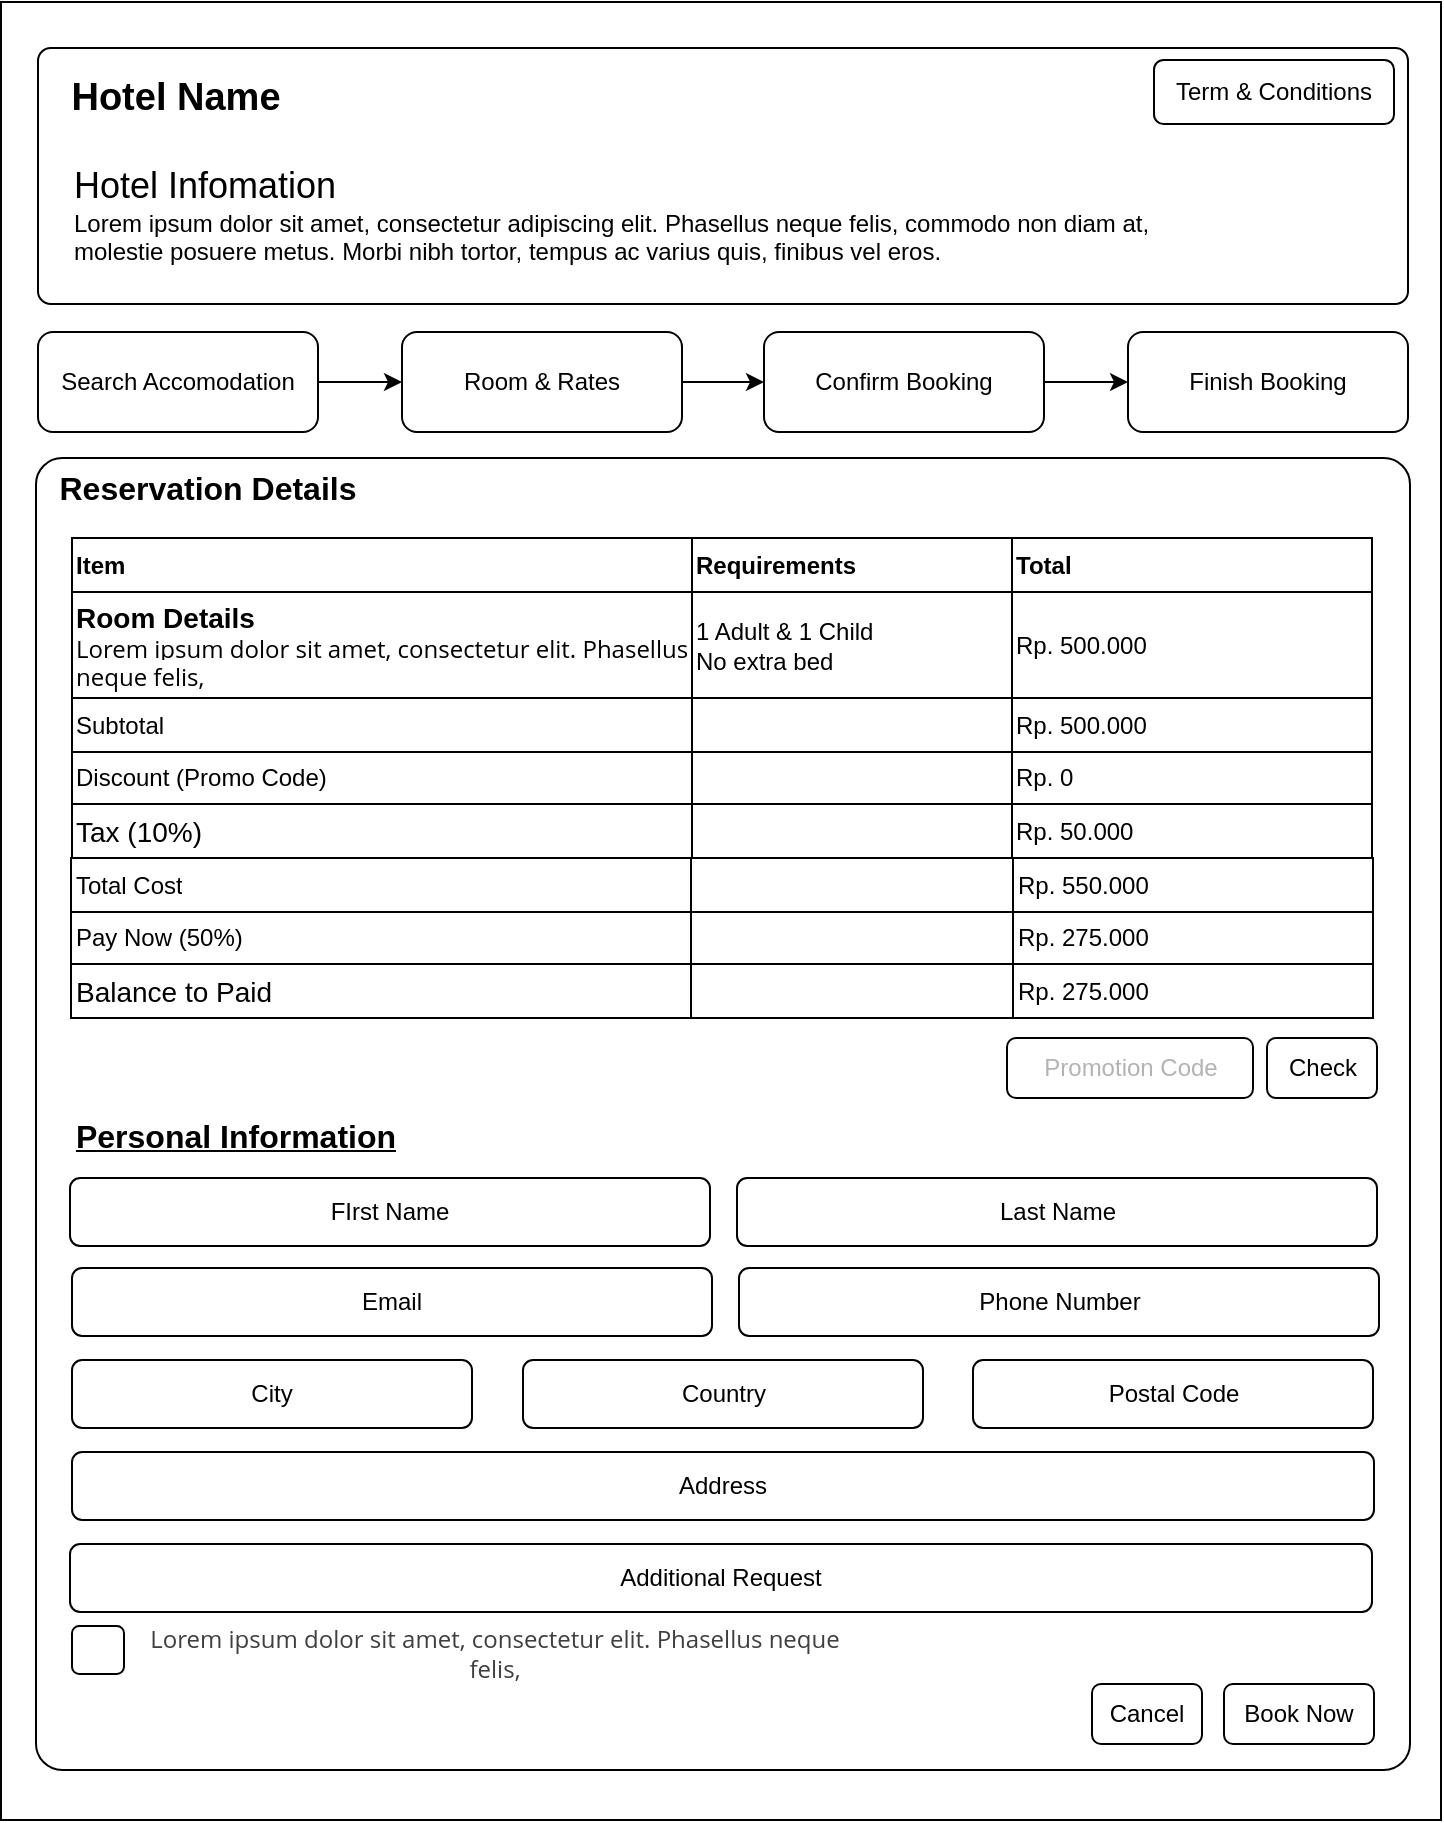 <mxfile>
    <diagram id="ApOMjG1BJRac4_JB4Noo" name="Page-1">
        <mxGraphModel dx="1039" dy="543" grid="0" gridSize="10" guides="1" tooltips="1" connect="1" arrows="1" fold="1" page="1" pageScale="1" pageWidth="850" pageHeight="1100" math="0" shadow="0">
            <root>
                <mxCell id="0"/>
                <mxCell id="1" parent="0"/>
                <mxCell id="2" value="" style="rounded=0;whiteSpace=wrap;html=1;" vertex="1" parent="1">
                    <mxGeometry x="64.5" y="32" width="720" height="909" as="geometry"/>
                </mxCell>
                <mxCell id="3" value="" style="rounded=1;whiteSpace=wrap;html=1;arcSize=5;" vertex="1" parent="1">
                    <mxGeometry x="83" y="55" width="685" height="128" as="geometry"/>
                </mxCell>
                <mxCell id="4" value="&lt;b&gt;&lt;font style=&quot;font-size: 19px;&quot;&gt;Hotel Name&lt;/font&gt;&lt;/b&gt;" style="text;html=1;align=center;verticalAlign=middle;whiteSpace=wrap;rounded=0;" vertex="1" parent="1">
                    <mxGeometry x="83" y="55" width="138" height="50" as="geometry"/>
                </mxCell>
                <mxCell id="5" value="Term &amp;amp; Conditions" style="rounded=1;whiteSpace=wrap;html=1;" vertex="1" parent="1">
                    <mxGeometry x="641" y="61" width="120" height="32" as="geometry"/>
                </mxCell>
                <mxCell id="6" value="&lt;font style=&quot;font-size: 18px;&quot;&gt;Hotel Infomation&lt;/font&gt;&lt;div&gt;Lorem ipsum dolor sit amet, consectetur adipiscing elit. Phasellus neque felis, commodo non diam at,&amp;nbsp;&lt;/div&gt;&lt;div&gt;molestie posuere metus. Morbi nibh tortor, tempus ac varius quis, finibus vel eros.&lt;/div&gt;" style="text;html=1;align=left;verticalAlign=middle;resizable=0;points=[];autosize=1;strokeColor=none;fillColor=none;" vertex="1" parent="1">
                    <mxGeometry x="99" y="108" width="559" height="62" as="geometry"/>
                </mxCell>
                <mxCell id="7" style="edgeStyle=none;html=1;entryX=0;entryY=0.5;entryDx=0;entryDy=0;" edge="1" parent="1" source="8" target="10">
                    <mxGeometry relative="1" as="geometry"/>
                </mxCell>
                <mxCell id="8" value="Search Accomodation" style="rounded=1;whiteSpace=wrap;html=1;" vertex="1" parent="1">
                    <mxGeometry x="83" y="197" width="140" height="50" as="geometry"/>
                </mxCell>
                <mxCell id="9" style="edgeStyle=none;html=1;entryX=0;entryY=0.5;entryDx=0;entryDy=0;" edge="1" parent="1" source="10" target="12">
                    <mxGeometry relative="1" as="geometry"/>
                </mxCell>
                <mxCell id="10" value="Room &amp;amp; Rates" style="rounded=1;whiteSpace=wrap;html=1;" vertex="1" parent="1">
                    <mxGeometry x="265" y="197" width="140" height="50" as="geometry"/>
                </mxCell>
                <mxCell id="11" style="edgeStyle=none;html=1;entryX=0;entryY=0.5;entryDx=0;entryDy=0;" edge="1" parent="1" source="12" target="13">
                    <mxGeometry relative="1" as="geometry"/>
                </mxCell>
                <mxCell id="12" value="Confirm Booking" style="rounded=1;whiteSpace=wrap;html=1;" vertex="1" parent="1">
                    <mxGeometry x="446" y="197" width="140" height="50" as="geometry"/>
                </mxCell>
                <mxCell id="13" value="Finish Booking" style="rounded=1;whiteSpace=wrap;html=1;" vertex="1" parent="1">
                    <mxGeometry x="628" y="197" width="140" height="50" as="geometry"/>
                </mxCell>
                <mxCell id="14" value="" style="rounded=1;whiteSpace=wrap;html=1;arcSize=2;" vertex="1" parent="1">
                    <mxGeometry x="82" y="260" width="687" height="656" as="geometry"/>
                </mxCell>
                <mxCell id="15" value="&lt;b&gt;&lt;font style=&quot;font-size: 16px;&quot;&gt;Reservation Details&lt;/font&gt;&lt;/b&gt;" style="text;html=1;align=center;verticalAlign=middle;whiteSpace=wrap;rounded=0;" vertex="1" parent="1">
                    <mxGeometry x="83" y="260" width="170" height="30" as="geometry"/>
                </mxCell>
                <mxCell id="17" value="" style="shape=table;startSize=0;container=1;collapsible=0;childLayout=tableLayout;fontSize=16;columnLines=1;fixedRows=0;comic=0;shadow=0;swimlaneLine=1;" vertex="1" parent="1">
                    <mxGeometry x="100" y="300" width="650" height="80" as="geometry"/>
                </mxCell>
                <mxCell id="18" value="" style="shape=tableRow;horizontal=0;startSize=0;swimlaneHead=0;swimlaneBody=0;strokeColor=inherit;top=0;left=0;bottom=0;right=0;collapsible=0;dropTarget=0;fillColor=none;points=[[0,0.5],[1,0.5]];portConstraint=eastwest;fontSize=16;" vertex="1" parent="17">
                    <mxGeometry width="650" height="27" as="geometry"/>
                </mxCell>
                <mxCell id="19" value="&lt;font&gt;&lt;b&gt;Item&lt;/b&gt;&lt;/font&gt;" style="shape=partialRectangle;html=1;whiteSpace=wrap;connectable=0;strokeColor=inherit;overflow=hidden;fillColor=none;top=0;left=0;bottom=0;right=0;pointerEvents=1;fontSize=12;align=left;" vertex="1" parent="18">
                    <mxGeometry width="310" height="27" as="geometry">
                        <mxRectangle width="310" height="27" as="alternateBounds"/>
                    </mxGeometry>
                </mxCell>
                <mxCell id="20" value="&lt;b&gt;Requirements&lt;/b&gt;" style="shape=partialRectangle;html=1;whiteSpace=wrap;connectable=0;strokeColor=inherit;overflow=hidden;fillColor=none;top=0;left=0;bottom=0;right=0;pointerEvents=1;fontSize=12;align=left;" vertex="1" parent="18">
                    <mxGeometry x="310" width="160" height="27" as="geometry">
                        <mxRectangle width="160" height="27" as="alternateBounds"/>
                    </mxGeometry>
                </mxCell>
                <mxCell id="21" value="&lt;b&gt;Total&lt;/b&gt;" style="shape=partialRectangle;html=1;whiteSpace=wrap;connectable=0;strokeColor=inherit;overflow=hidden;fillColor=none;top=0;left=0;bottom=0;right=0;pointerEvents=1;fontSize=12;align=left;" vertex="1" parent="18">
                    <mxGeometry x="470" width="180" height="27" as="geometry">
                        <mxRectangle width="180" height="27" as="alternateBounds"/>
                    </mxGeometry>
                </mxCell>
                <mxCell id="22" value="" style="shape=tableRow;horizontal=0;startSize=0;swimlaneHead=0;swimlaneBody=0;strokeColor=inherit;top=0;left=0;bottom=0;right=0;collapsible=0;dropTarget=0;fillColor=none;points=[[0,0.5],[1,0.5]];portConstraint=eastwest;fontSize=16;" vertex="1" parent="17">
                    <mxGeometry y="27" width="650" height="26" as="geometry"/>
                </mxCell>
                <mxCell id="23" value="" style="shape=partialRectangle;html=1;whiteSpace=wrap;connectable=0;strokeColor=inherit;overflow=hidden;fillColor=none;top=0;left=0;bottom=0;right=0;pointerEvents=1;fontSize=12;align=left;" vertex="1" parent="22">
                    <mxGeometry width="310" height="26" as="geometry">
                        <mxRectangle width="310" height="26" as="alternateBounds"/>
                    </mxGeometry>
                </mxCell>
                <mxCell id="24" value="" style="shape=partialRectangle;html=1;whiteSpace=wrap;connectable=0;strokeColor=inherit;overflow=hidden;fillColor=none;top=0;left=0;bottom=0;right=0;pointerEvents=1;fontSize=12;align=left;" vertex="1" parent="22">
                    <mxGeometry x="310" width="160" height="26" as="geometry">
                        <mxRectangle width="160" height="26" as="alternateBounds"/>
                    </mxGeometry>
                </mxCell>
                <mxCell id="25" value="Rp. 500.000" style="shape=partialRectangle;html=1;whiteSpace=wrap;connectable=0;strokeColor=inherit;overflow=hidden;fillColor=none;top=0;left=0;bottom=0;right=0;pointerEvents=1;fontSize=12;align=right;" vertex="1" parent="22">
                    <mxGeometry x="470" width="180" height="26" as="geometry">
                        <mxRectangle width="180" height="26" as="alternateBounds"/>
                    </mxGeometry>
                </mxCell>
                <mxCell id="26" value="" style="shape=tableRow;horizontal=0;startSize=0;swimlaneHead=0;swimlaneBody=0;strokeColor=inherit;top=0;left=0;bottom=0;right=0;collapsible=0;dropTarget=0;fillColor=none;points=[[0,0.5],[1,0.5]];portConstraint=eastwest;fontSize=16;" vertex="1" parent="17">
                    <mxGeometry y="53" width="650" height="27" as="geometry"/>
                </mxCell>
                <mxCell id="27" value="" style="shape=partialRectangle;html=1;whiteSpace=wrap;connectable=0;strokeColor=inherit;overflow=hidden;fillColor=none;top=0;left=0;bottom=0;right=0;pointerEvents=1;fontSize=12;align=left;" vertex="1" parent="26">
                    <mxGeometry width="310" height="27" as="geometry">
                        <mxRectangle width="310" height="27" as="alternateBounds"/>
                    </mxGeometry>
                </mxCell>
                <mxCell id="28" value="" style="shape=partialRectangle;html=1;whiteSpace=wrap;connectable=0;strokeColor=inherit;overflow=hidden;fillColor=none;top=0;left=0;bottom=0;right=0;pointerEvents=1;fontSize=12;" vertex="1" parent="26">
                    <mxGeometry x="310" width="160" height="27" as="geometry">
                        <mxRectangle width="160" height="27" as="alternateBounds"/>
                    </mxGeometry>
                </mxCell>
                <mxCell id="29" value="Rp. 500.000" style="shape=partialRectangle;html=1;whiteSpace=wrap;connectable=0;strokeColor=inherit;overflow=hidden;fillColor=none;top=0;left=0;bottom=0;right=0;pointerEvents=1;fontSize=12;align=right;" vertex="1" parent="26">
                    <mxGeometry x="470" width="180" height="27" as="geometry">
                        <mxRectangle width="180" height="27" as="alternateBounds"/>
                    </mxGeometry>
                </mxCell>
                <mxCell id="30" value="Check" style="rounded=1;whiteSpace=wrap;html=1;" vertex="1" parent="1">
                    <mxGeometry x="697.5" y="550" width="55" height="30" as="geometry"/>
                </mxCell>
                <mxCell id="31" value="&lt;font style=&quot;color: rgb(179, 179, 179);&quot;&gt;Promotion Code&lt;/font&gt;" style="rounded=1;whiteSpace=wrap;html=1;" vertex="1" parent="1">
                    <mxGeometry x="567.5" y="550" width="123" height="30" as="geometry"/>
                </mxCell>
                <mxCell id="32" value="" style="shape=table;startSize=0;container=1;collapsible=0;childLayout=tableLayout;fontSize=16;columnLines=1;fixedRows=0;comic=0;shadow=0;swimlaneLine=1;fontStyle=0;align=left;" vertex="1" parent="1">
                    <mxGeometry x="100" y="380" width="650" height="80" as="geometry"/>
                </mxCell>
                <mxCell id="33" value="" style="shape=tableRow;horizontal=0;startSize=0;swimlaneHead=0;swimlaneBody=0;strokeColor=inherit;top=0;left=0;bottom=0;right=0;collapsible=0;dropTarget=0;fillColor=none;points=[[0,0.5],[1,0.5]];portConstraint=eastwest;fontSize=16;fontStyle=0" vertex="1" parent="32">
                    <mxGeometry width="650" height="27" as="geometry"/>
                </mxCell>
                <mxCell id="34" value="&lt;font&gt;&lt;span&gt;Subtotal&lt;/span&gt;&lt;/font&gt;" style="shape=partialRectangle;html=1;whiteSpace=wrap;connectable=0;strokeColor=inherit;overflow=hidden;fillColor=none;top=0;left=0;bottom=0;right=0;pointerEvents=1;fontSize=12;align=left;fontStyle=0" vertex="1" parent="33">
                    <mxGeometry width="310" height="27" as="geometry">
                        <mxRectangle width="310" height="27" as="alternateBounds"/>
                    </mxGeometry>
                </mxCell>
                <mxCell id="35" value="" style="shape=partialRectangle;html=1;whiteSpace=wrap;connectable=0;strokeColor=inherit;overflow=hidden;fillColor=none;top=0;left=0;bottom=0;right=0;pointerEvents=1;fontSize=12;fontStyle=0" vertex="1" parent="33">
                    <mxGeometry x="310" width="160" height="27" as="geometry">
                        <mxRectangle width="160" height="27" as="alternateBounds"/>
                    </mxGeometry>
                </mxCell>
                <mxCell id="36" value="&lt;span&gt;Rp. 500.000&lt;/span&gt;" style="shape=partialRectangle;html=1;whiteSpace=wrap;connectable=0;strokeColor=inherit;overflow=hidden;fillColor=none;top=0;left=0;bottom=0;right=0;pointerEvents=1;fontSize=12;fontStyle=0;align=left;" vertex="1" parent="33">
                    <mxGeometry x="470" width="180" height="27" as="geometry">
                        <mxRectangle width="180" height="27" as="alternateBounds"/>
                    </mxGeometry>
                </mxCell>
                <mxCell id="37" value="" style="shape=tableRow;horizontal=0;startSize=0;swimlaneHead=0;swimlaneBody=0;strokeColor=inherit;top=0;left=0;bottom=0;right=0;collapsible=0;dropTarget=0;fillColor=none;points=[[0,0.5],[1,0.5]];portConstraint=eastwest;fontSize=16;fontStyle=0" vertex="1" parent="32">
                    <mxGeometry y="27" width="650" height="26" as="geometry"/>
                </mxCell>
                <mxCell id="38" value="Discount (Promo Code)" style="shape=partialRectangle;html=1;whiteSpace=wrap;connectable=0;strokeColor=inherit;overflow=hidden;fillColor=none;top=0;left=0;bottom=0;right=0;pointerEvents=1;fontSize=12;align=left;fontStyle=0" vertex="1" parent="37">
                    <mxGeometry width="310" height="26" as="geometry">
                        <mxRectangle width="310" height="26" as="alternateBounds"/>
                    </mxGeometry>
                </mxCell>
                <mxCell id="39" value="" style="shape=partialRectangle;html=1;whiteSpace=wrap;connectable=0;strokeColor=inherit;overflow=hidden;fillColor=none;top=0;left=0;bottom=0;right=0;pointerEvents=1;fontSize=12;align=left;fontStyle=0" vertex="1" parent="37">
                    <mxGeometry x="310" width="160" height="26" as="geometry">
                        <mxRectangle width="160" height="26" as="alternateBounds"/>
                    </mxGeometry>
                </mxCell>
                <mxCell id="40" value="Rp. 0" style="shape=partialRectangle;html=1;whiteSpace=wrap;connectable=0;strokeColor=inherit;overflow=hidden;fillColor=none;top=0;left=0;bottom=0;right=0;pointerEvents=1;fontSize=12;align=left;fontStyle=0" vertex="1" parent="37">
                    <mxGeometry x="470" width="180" height="26" as="geometry">
                        <mxRectangle width="180" height="26" as="alternateBounds"/>
                    </mxGeometry>
                </mxCell>
                <mxCell id="41" value="" style="shape=tableRow;horizontal=0;startSize=0;swimlaneHead=0;swimlaneBody=0;strokeColor=inherit;top=0;left=0;bottom=0;right=0;collapsible=0;dropTarget=0;fillColor=none;points=[[0,0.5],[1,0.5]];portConstraint=eastwest;fontSize=16;fontStyle=0" vertex="1" parent="32">
                    <mxGeometry y="53" width="650" height="27" as="geometry"/>
                </mxCell>
                <mxCell id="42" value="&lt;span&gt;&lt;font style=&quot;font-size: 14px;&quot;&gt;Tax (10%)&lt;/font&gt;&lt;/span&gt;" style="shape=partialRectangle;html=1;whiteSpace=wrap;connectable=0;strokeColor=inherit;overflow=hidden;fillColor=none;top=0;left=0;bottom=0;right=0;pointerEvents=1;fontSize=12;align=left;fontStyle=0" vertex="1" parent="41">
                    <mxGeometry width="310" height="27" as="geometry">
                        <mxRectangle width="310" height="27" as="alternateBounds"/>
                    </mxGeometry>
                </mxCell>
                <mxCell id="43" value="" style="shape=partialRectangle;html=1;whiteSpace=wrap;connectable=0;strokeColor=inherit;overflow=hidden;fillColor=none;top=0;left=0;bottom=0;right=0;pointerEvents=1;fontSize=12;fontStyle=0" vertex="1" parent="41">
                    <mxGeometry x="310" width="160" height="27" as="geometry">
                        <mxRectangle width="160" height="27" as="alternateBounds"/>
                    </mxGeometry>
                </mxCell>
                <mxCell id="44" value="Rp. 50.000" style="shape=partialRectangle;html=1;whiteSpace=wrap;connectable=0;strokeColor=inherit;overflow=hidden;fillColor=none;top=0;left=0;bottom=0;right=0;pointerEvents=1;fontSize=12;align=left;fontStyle=0" vertex="1" parent="41">
                    <mxGeometry x="470" width="180" height="27" as="geometry">
                        <mxRectangle width="180" height="27" as="alternateBounds"/>
                    </mxGeometry>
                </mxCell>
                <mxCell id="45" value="" style="shape=table;startSize=0;container=1;collapsible=0;childLayout=tableLayout;fontSize=16;columnLines=1;fixedRows=0;comic=0;shadow=0;swimlaneLine=1;fontStyle=0" vertex="1" parent="1">
                    <mxGeometry x="99.5" y="460" width="651" height="80" as="geometry"/>
                </mxCell>
                <mxCell id="46" value="" style="shape=tableRow;horizontal=0;startSize=0;swimlaneHead=0;swimlaneBody=0;strokeColor=inherit;top=0;left=0;bottom=0;right=0;collapsible=0;dropTarget=0;fillColor=none;points=[[0,0.5],[1,0.5]];portConstraint=eastwest;fontSize=16;fontStyle=0" vertex="1" parent="45">
                    <mxGeometry width="651" height="27" as="geometry"/>
                </mxCell>
                <mxCell id="47" value="&lt;font&gt;&lt;span&gt;Total Cost&lt;/span&gt;&lt;/font&gt;" style="shape=partialRectangle;html=1;whiteSpace=wrap;connectable=0;strokeColor=inherit;overflow=hidden;fillColor=none;top=0;left=0;bottom=0;right=0;pointerEvents=1;fontSize=12;align=left;fontStyle=0" vertex="1" parent="46">
                    <mxGeometry width="310" height="27" as="geometry">
                        <mxRectangle width="310" height="27" as="alternateBounds"/>
                    </mxGeometry>
                </mxCell>
                <mxCell id="48" value="" style="shape=partialRectangle;html=1;whiteSpace=wrap;connectable=0;strokeColor=inherit;overflow=hidden;fillColor=none;top=0;left=0;bottom=0;right=0;pointerEvents=1;fontSize=12;fontStyle=0" vertex="1" parent="46">
                    <mxGeometry x="310" width="161" height="27" as="geometry">
                        <mxRectangle width="161" height="27" as="alternateBounds"/>
                    </mxGeometry>
                </mxCell>
                <mxCell id="49" value="&lt;span&gt;Rp. 550.000&lt;/span&gt;" style="shape=partialRectangle;html=1;whiteSpace=wrap;connectable=0;strokeColor=inherit;overflow=hidden;fillColor=none;top=0;left=0;bottom=0;right=0;pointerEvents=1;fontSize=12;fontStyle=0;align=left;" vertex="1" parent="46">
                    <mxGeometry x="471" width="180" height="27" as="geometry">
                        <mxRectangle width="180" height="27" as="alternateBounds"/>
                    </mxGeometry>
                </mxCell>
                <mxCell id="50" value="" style="shape=tableRow;horizontal=0;startSize=0;swimlaneHead=0;swimlaneBody=0;strokeColor=inherit;top=0;left=0;bottom=0;right=0;collapsible=0;dropTarget=0;fillColor=none;points=[[0,0.5],[1,0.5]];portConstraint=eastwest;fontSize=16;fontStyle=0" vertex="1" parent="45">
                    <mxGeometry y="27" width="651" height="26" as="geometry"/>
                </mxCell>
                <mxCell id="51" value="Pay Now (50%)" style="shape=partialRectangle;html=1;whiteSpace=wrap;connectable=0;strokeColor=inherit;overflow=hidden;fillColor=none;top=0;left=0;bottom=0;right=0;pointerEvents=1;fontSize=12;align=left;fontStyle=0" vertex="1" parent="50">
                    <mxGeometry width="310" height="26" as="geometry">
                        <mxRectangle width="310" height="26" as="alternateBounds"/>
                    </mxGeometry>
                </mxCell>
                <mxCell id="52" value="" style="shape=partialRectangle;html=1;whiteSpace=wrap;connectable=0;strokeColor=inherit;overflow=hidden;fillColor=none;top=0;left=0;bottom=0;right=0;pointerEvents=1;fontSize=12;align=left;fontStyle=0" vertex="1" parent="50">
                    <mxGeometry x="310" width="161" height="26" as="geometry">
                        <mxRectangle width="161" height="26" as="alternateBounds"/>
                    </mxGeometry>
                </mxCell>
                <mxCell id="53" value="Rp. 275.000" style="shape=partialRectangle;html=1;whiteSpace=wrap;connectable=0;strokeColor=inherit;overflow=hidden;fillColor=none;top=0;left=0;bottom=0;right=0;pointerEvents=1;fontSize=12;align=left;fontStyle=0" vertex="1" parent="50">
                    <mxGeometry x="471" width="180" height="26" as="geometry">
                        <mxRectangle width="180" height="26" as="alternateBounds"/>
                    </mxGeometry>
                </mxCell>
                <mxCell id="54" value="" style="shape=tableRow;horizontal=0;startSize=0;swimlaneHead=0;swimlaneBody=0;strokeColor=inherit;top=0;left=0;bottom=0;right=0;collapsible=0;dropTarget=0;fillColor=none;points=[[0,0.5],[1,0.5]];portConstraint=eastwest;fontSize=16;fontStyle=0" vertex="1" parent="45">
                    <mxGeometry y="53" width="651" height="27" as="geometry"/>
                </mxCell>
                <mxCell id="55" value="&lt;span&gt;&lt;font style=&quot;font-size: 14px;&quot;&gt;Balance to Paid&lt;/font&gt;&lt;/span&gt;" style="shape=partialRectangle;html=1;whiteSpace=wrap;connectable=0;strokeColor=inherit;overflow=hidden;fillColor=none;top=0;left=0;bottom=0;right=0;pointerEvents=1;fontSize=12;align=left;fontStyle=0" vertex="1" parent="54">
                    <mxGeometry width="310" height="27" as="geometry">
                        <mxRectangle width="310" height="27" as="alternateBounds"/>
                    </mxGeometry>
                </mxCell>
                <mxCell id="56" value="" style="shape=partialRectangle;html=1;whiteSpace=wrap;connectable=0;strokeColor=inherit;overflow=hidden;fillColor=none;top=0;left=0;bottom=0;right=0;pointerEvents=1;fontSize=12;fontStyle=0" vertex="1" parent="54">
                    <mxGeometry x="310" width="161" height="27" as="geometry">
                        <mxRectangle width="161" height="27" as="alternateBounds"/>
                    </mxGeometry>
                </mxCell>
                <mxCell id="57" value="Rp. 275.000" style="shape=partialRectangle;html=1;whiteSpace=wrap;connectable=0;strokeColor=inherit;overflow=hidden;fillColor=none;top=0;left=0;bottom=0;right=0;pointerEvents=1;fontSize=12;align=left;fontStyle=0" vertex="1" parent="54">
                    <mxGeometry x="471" width="180" height="27" as="geometry">
                        <mxRectangle width="180" height="27" as="alternateBounds"/>
                    </mxGeometry>
                </mxCell>
                <mxCell id="58" value="&lt;font style=&quot;font-size: 14px;&quot;&gt;&lt;b&gt;Room Details&lt;/b&gt;&lt;/font&gt;&lt;div&gt;&lt;span style=&quot;color: rgb(0, 0, 0); font-family: &amp;quot;Open Sans&amp;quot;, Arial, sans-serif; text-align: justify; background-color: rgb(255, 255, 255);&quot;&gt;&lt;font&gt;Lorem ipsum dolor sit amet, consectetur elit. Phasellus neque felis,&lt;/font&gt;&lt;/span&gt;&lt;/div&gt;" style="rounded=0;whiteSpace=wrap;html=1;align=left;" vertex="1" parent="1">
                    <mxGeometry x="100" y="327" width="310" height="53" as="geometry"/>
                </mxCell>
                <mxCell id="59" value="1 Adult &amp;amp; 1 Child&lt;div&gt;No extra bed&lt;/div&gt;" style="rounded=0;whiteSpace=wrap;html=1;align=left;" vertex="1" parent="1">
                    <mxGeometry x="410" y="327" width="160" height="53" as="geometry"/>
                </mxCell>
                <mxCell id="60" value="Rp. 500.000" style="rounded=0;whiteSpace=wrap;html=1;align=left;" vertex="1" parent="1">
                    <mxGeometry x="570" y="327" width="180" height="53" as="geometry"/>
                </mxCell>
                <mxCell id="61" value="Personal Information" style="text;html=1;align=center;verticalAlign=middle;whiteSpace=wrap;rounded=0;fontSize=16;fontStyle=5" vertex="1" parent="1">
                    <mxGeometry x="93" y="584" width="178" height="30" as="geometry"/>
                </mxCell>
                <mxCell id="62" value="FIrst Name" style="rounded=1;whiteSpace=wrap;html=1;" vertex="1" parent="1">
                    <mxGeometry x="99" y="620" width="320" height="34" as="geometry"/>
                </mxCell>
                <mxCell id="63" value="Last Name" style="rounded=1;whiteSpace=wrap;html=1;" vertex="1" parent="1">
                    <mxGeometry x="432.5" y="620" width="320" height="34" as="geometry"/>
                </mxCell>
                <mxCell id="64" value="Email" style="rounded=1;whiteSpace=wrap;html=1;" vertex="1" parent="1">
                    <mxGeometry x="100" y="665" width="320" height="34" as="geometry"/>
                </mxCell>
                <mxCell id="65" value="Phone Number" style="rounded=1;whiteSpace=wrap;html=1;" vertex="1" parent="1">
                    <mxGeometry x="433.5" y="665" width="320" height="34" as="geometry"/>
                </mxCell>
                <mxCell id="66" value="City" style="rounded=1;whiteSpace=wrap;html=1;" vertex="1" parent="1">
                    <mxGeometry x="100" y="711" width="200" height="34" as="geometry"/>
                </mxCell>
                <mxCell id="67" value="Country" style="rounded=1;whiteSpace=wrap;html=1;" vertex="1" parent="1">
                    <mxGeometry x="325.5" y="711" width="200" height="34" as="geometry"/>
                </mxCell>
                <mxCell id="68" value="Postal Code" style="rounded=1;whiteSpace=wrap;html=1;" vertex="1" parent="1">
                    <mxGeometry x="550.5" y="711" width="200" height="34" as="geometry"/>
                </mxCell>
                <mxCell id="70" value="Address" style="rounded=1;whiteSpace=wrap;html=1;" vertex="1" parent="1">
                    <mxGeometry x="100" y="757" width="651" height="34" as="geometry"/>
                </mxCell>
                <mxCell id="71" value="Additional Request" style="rounded=1;whiteSpace=wrap;html=1;" vertex="1" parent="1">
                    <mxGeometry x="99" y="803" width="651" height="34" as="geometry"/>
                </mxCell>
                <mxCell id="73" value="" style="rounded=1;whiteSpace=wrap;html=1;" vertex="1" parent="1">
                    <mxGeometry x="100" y="844" width="26" height="24" as="geometry"/>
                </mxCell>
                <mxCell id="74" value="&lt;span style=&quot;color: rgb(63, 63, 63); font-family: &amp;quot;Open Sans&amp;quot;, Arial, sans-serif; text-align: justify; background-color: rgb(255, 255, 255);&quot;&gt;Lorem ipsum dolor sit amet, consectetur elit. Phasellus neque felis,&lt;/span&gt;" style="text;html=1;align=center;verticalAlign=middle;whiteSpace=wrap;rounded=0;" vertex="1" parent="1">
                    <mxGeometry x="126" y="843" width="371" height="30" as="geometry"/>
                </mxCell>
                <mxCell id="75" value="Book Now" style="rounded=1;whiteSpace=wrap;html=1;" vertex="1" parent="1">
                    <mxGeometry x="676" y="873" width="75" height="30" as="geometry"/>
                </mxCell>
                <mxCell id="76" value="Cancel" style="rounded=1;whiteSpace=wrap;html=1;" vertex="1" parent="1">
                    <mxGeometry x="610" y="873" width="55" height="30" as="geometry"/>
                </mxCell>
            </root>
        </mxGraphModel>
    </diagram>
</mxfile>